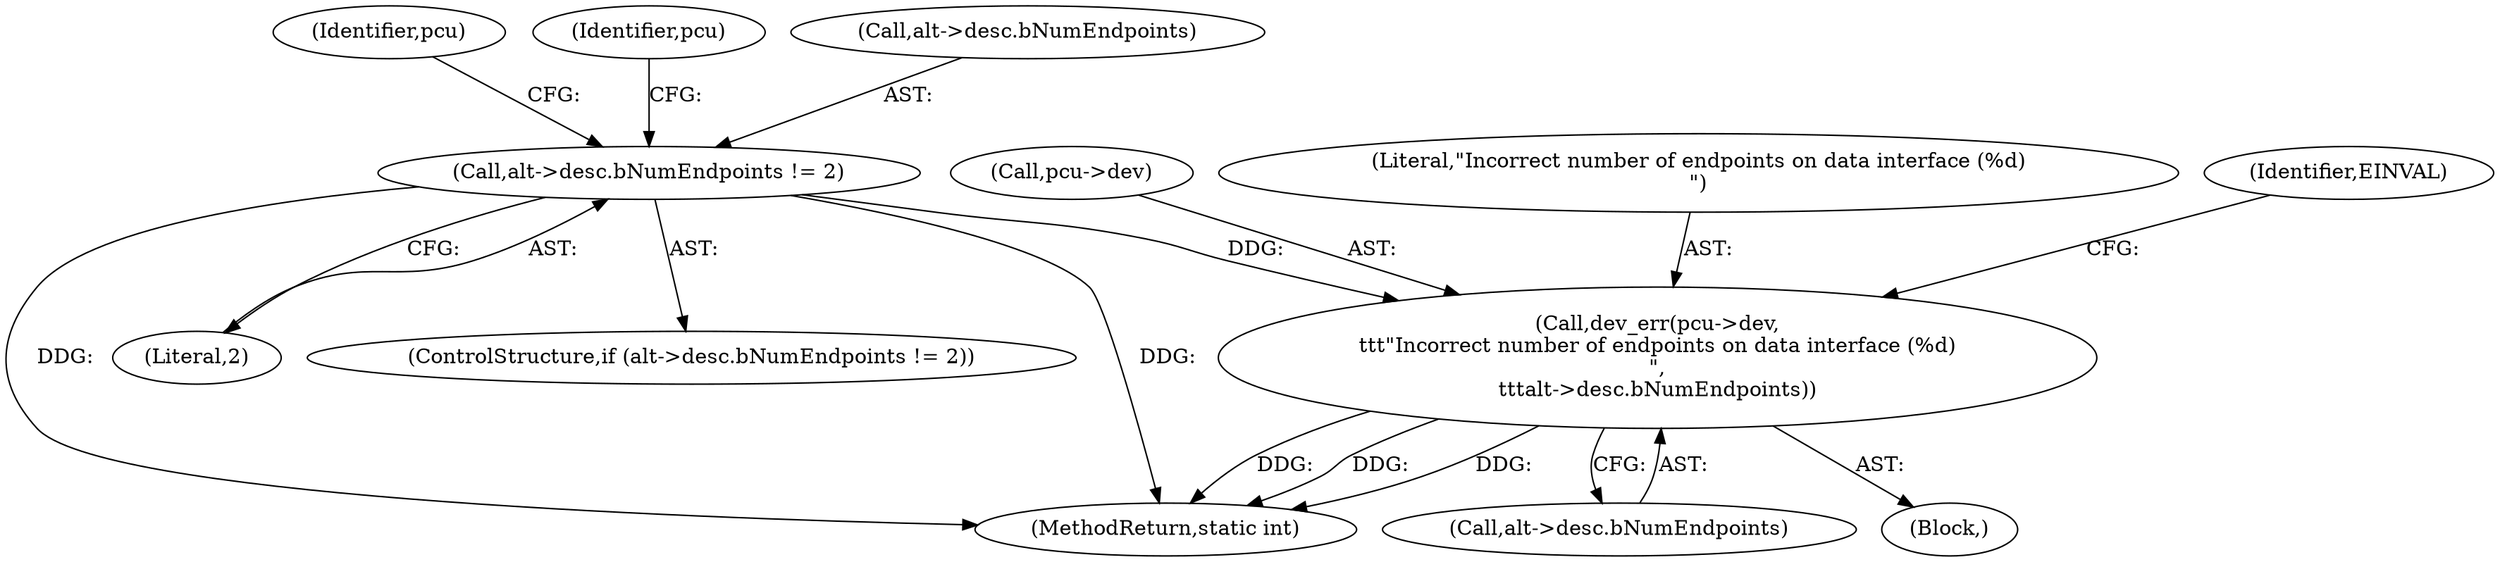 digraph "0_linux_a0ad220c96692eda76b2e3fd7279f3dcd1d8a8ff@pointer" {
"1000197" [label="(Call,dev_err(pcu->dev,\n\t\t\t\"Incorrect number of endpoints on data interface (%d)\n\",\n\t\t\talt->desc.bNumEndpoints))"];
"1000189" [label="(Call,alt->desc.bNumEndpoints != 2)"];
"1000212" [label="(Identifier,pcu)"];
"1000196" [label="(Block,)"];
"1000198" [label="(Call,pcu->dev)"];
"1000199" [label="(Identifier,pcu)"];
"1000188" [label="(ControlStructure,if (alt->desc.bNumEndpoints != 2))"];
"1000318" [label="(MethodReturn,static int)"];
"1000201" [label="(Literal,\"Incorrect number of endpoints on data interface (%d)\n\")"];
"1000190" [label="(Call,alt->desc.bNumEndpoints)"];
"1000209" [label="(Identifier,EINVAL)"];
"1000195" [label="(Literal,2)"];
"1000202" [label="(Call,alt->desc.bNumEndpoints)"];
"1000197" [label="(Call,dev_err(pcu->dev,\n\t\t\t\"Incorrect number of endpoints on data interface (%d)\n\",\n\t\t\talt->desc.bNumEndpoints))"];
"1000189" [label="(Call,alt->desc.bNumEndpoints != 2)"];
"1000197" -> "1000196"  [label="AST: "];
"1000197" -> "1000202"  [label="CFG: "];
"1000198" -> "1000197"  [label="AST: "];
"1000201" -> "1000197"  [label="AST: "];
"1000202" -> "1000197"  [label="AST: "];
"1000209" -> "1000197"  [label="CFG: "];
"1000197" -> "1000318"  [label="DDG: "];
"1000197" -> "1000318"  [label="DDG: "];
"1000197" -> "1000318"  [label="DDG: "];
"1000189" -> "1000197"  [label="DDG: "];
"1000189" -> "1000188"  [label="AST: "];
"1000189" -> "1000195"  [label="CFG: "];
"1000190" -> "1000189"  [label="AST: "];
"1000195" -> "1000189"  [label="AST: "];
"1000199" -> "1000189"  [label="CFG: "];
"1000212" -> "1000189"  [label="CFG: "];
"1000189" -> "1000318"  [label="DDG: "];
"1000189" -> "1000318"  [label="DDG: "];
}
